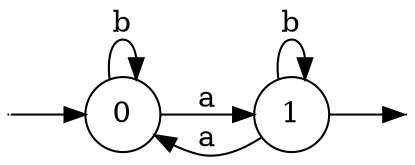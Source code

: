 digraph
{
  vcsn_context = "lal_char(ab)_b"
  rankdir = LR
  {
    node [shape = point, width = 0]
    I0
    F1
  }
  {
    node [shape = circle]
    0
    1
  }
  I0 -> 0
  0 -> 0 [label = "b"]
  0 -> 1 [label = "a"]
  1 -> F1
  1 -> 0 [label = "a"]
  1 -> 1 [label = "b"]
}

